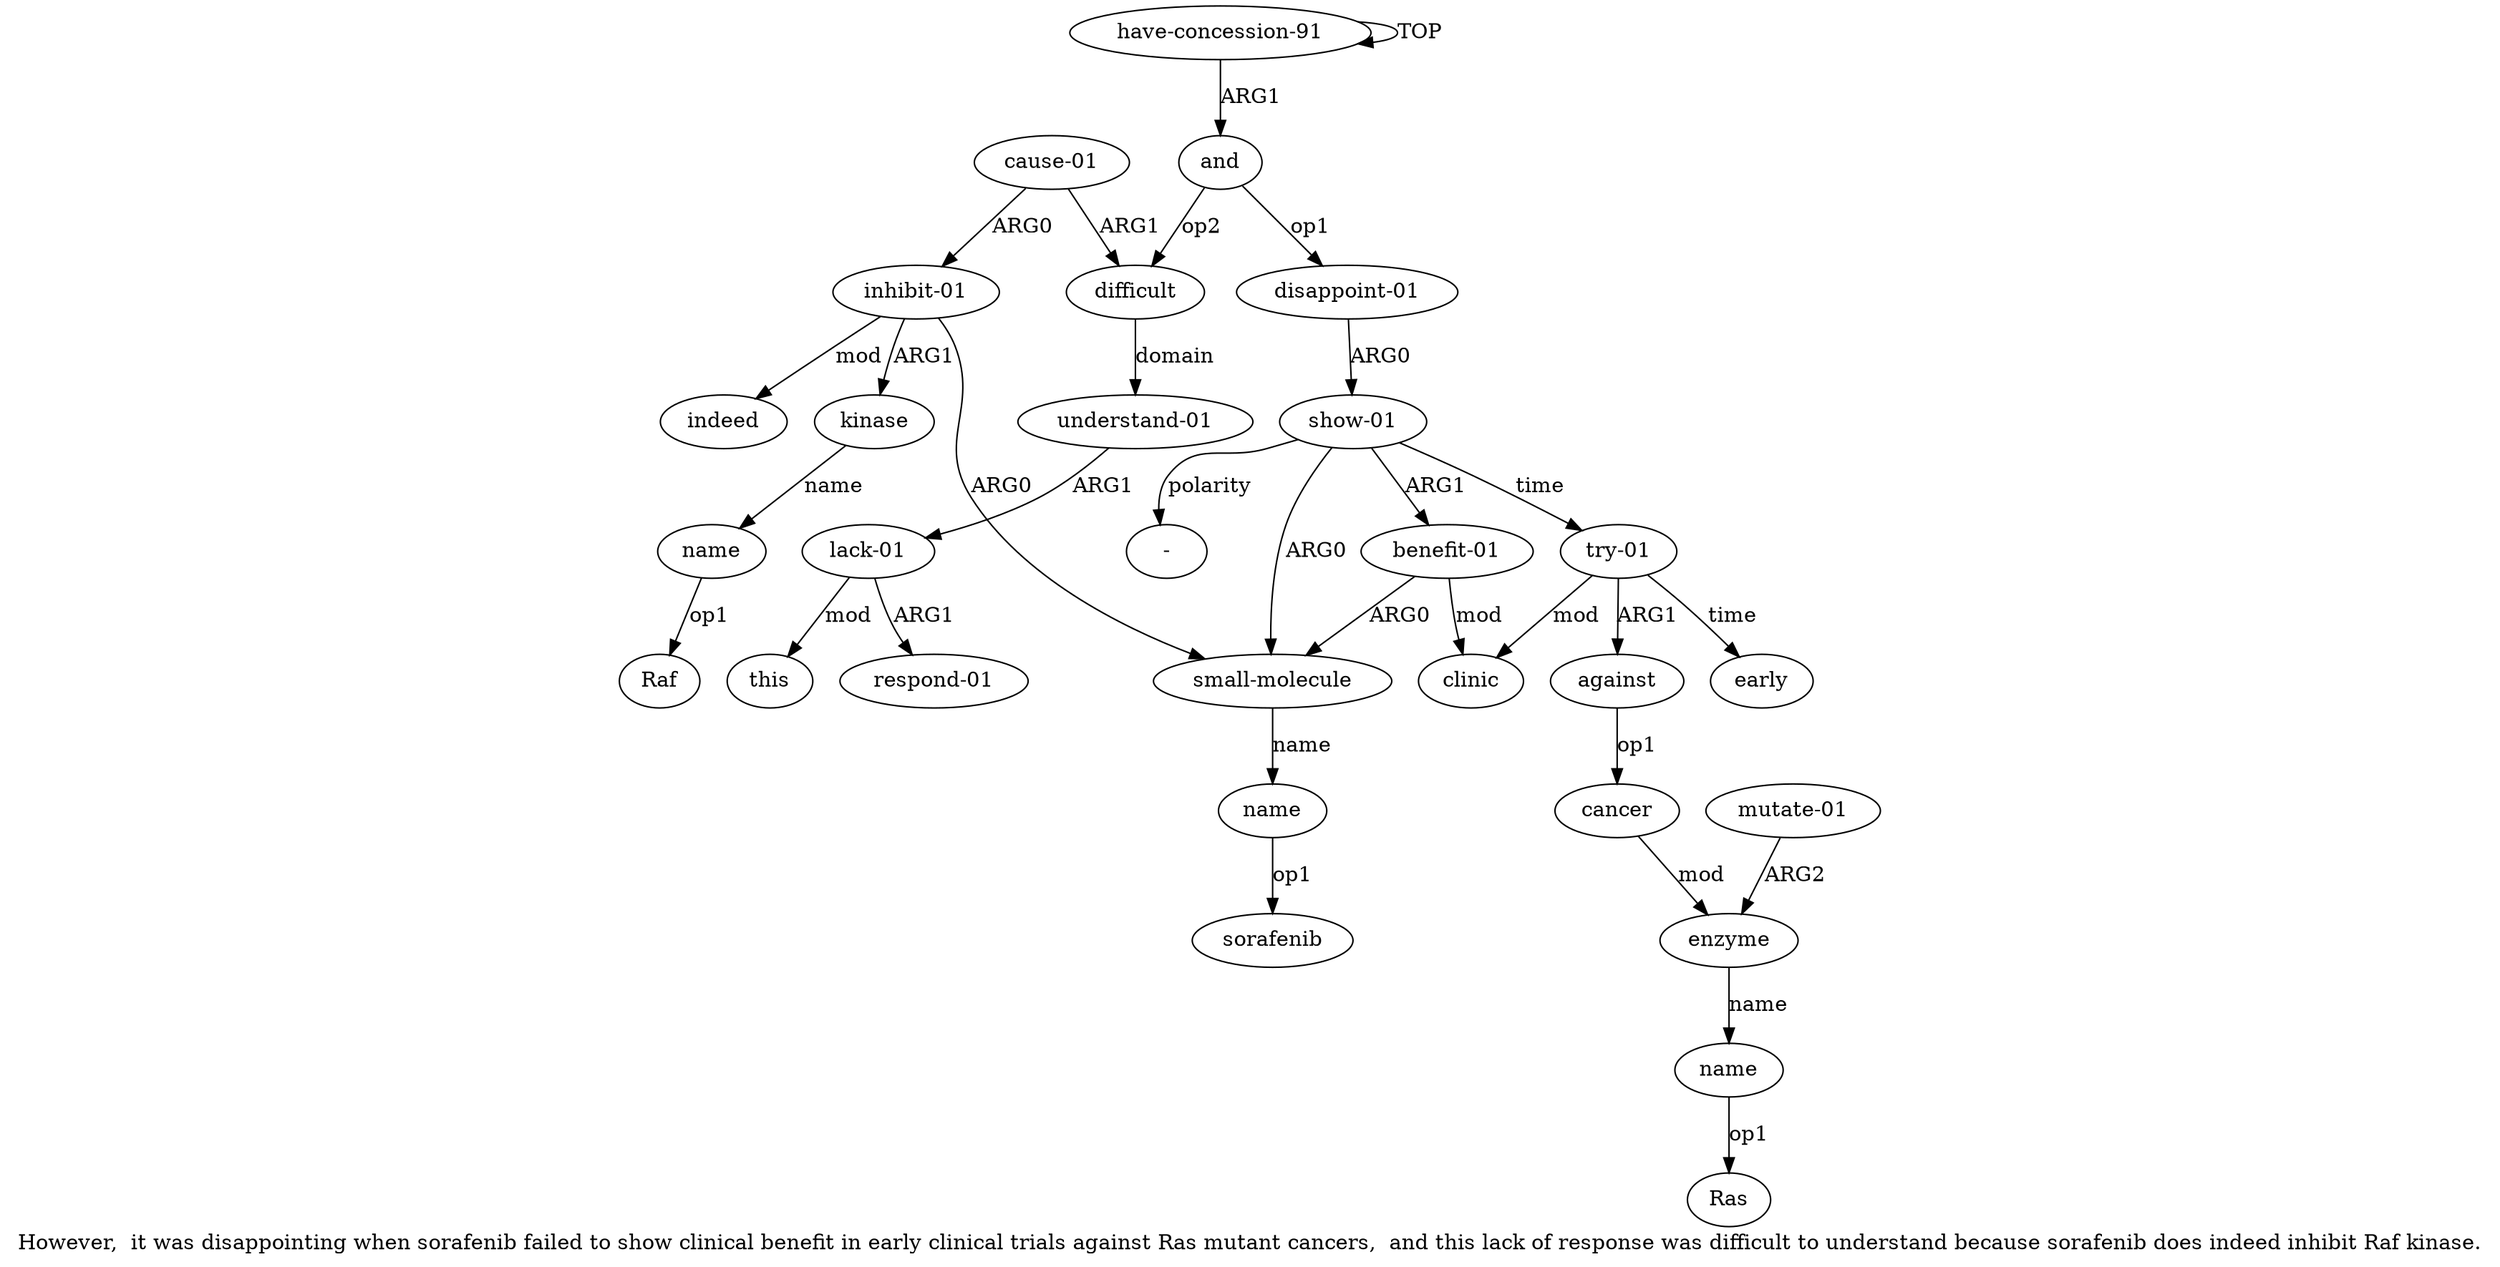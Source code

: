 digraph  {
	graph [label="However,  it was disappointing when sorafenib failed to show clinical benefit in early clinical trials against Ras mutant cancers,  \
and this lack of response was difficult to understand because sorafenib does indeed inhibit Raf kinase."];
	node [label="\N"];
	a20	 [color=black,
		gold_ind=20,
		gold_label="cause-01",
		label="cause-01",
		test_ind=20,
		test_label="cause-01"];
	a21	 [color=black,
		gold_ind=21,
		gold_label="inhibit-01",
		label="inhibit-01",
		test_ind=21,
		test_label="inhibit-01"];
	a20 -> a21 [key=0,
	color=black,
	gold_label=ARG0,
	label=ARG0,
	test_label=ARG0];
a15 [color=black,
	gold_ind=15,
	gold_label=difficult,
	label=difficult,
	test_ind=15,
	test_label=difficult];
a20 -> a15 [key=0,
color=black,
gold_label=ARG1,
label=ARG1,
test_label=ARG1];
a22 [color=black,
gold_ind=22,
gold_label=kinase,
label=kinase,
test_ind=22,
test_label=kinase];
a21 -> a22 [key=0,
color=black,
gold_label=ARG1,
label=ARG1,
test_label=ARG1];
a24 [color=black,
gold_ind=24,
gold_label=indeed,
label=indeed,
test_ind=24,
test_label=indeed];
a21 -> a24 [key=0,
color=black,
gold_label=mod,
label=mod,
test_label=mod];
a4 [color=black,
gold_ind=4,
gold_label="small-molecule",
label="small-molecule",
test_ind=4,
test_label="small-molecule"];
a21 -> a4 [key=0,
color=black,
gold_label=ARG0,
label=ARG0,
test_label=ARG0];
a23 [color=black,
gold_ind=23,
gold_label=name,
label=name,
test_ind=23,
test_label=name];
a22 -> a23 [key=0,
color=black,
gold_label=name,
label=name,
test_label=name];
"a23 Raf" [color=black,
gold_ind=-1,
gold_label=Raf,
label=Raf,
test_ind=-1,
test_label=Raf];
a23 -> "a23 Raf" [key=0,
color=black,
gold_label=op1,
label=op1,
test_label=op1];
"a3 -" [color=black,
gold_ind=-1,
gold_label="-",
label="-",
test_ind=-1,
test_label="-"];
"a5 sorafenib" [color=black,
gold_ind=-1,
gold_label=sorafenib,
label=sorafenib,
test_ind=-1,
test_label=sorafenib];
a16 [color=black,
gold_ind=16,
gold_label="understand-01",
label="understand-01",
test_ind=16,
test_label="understand-01"];
a15 -> a16 [key=0,
color=black,
gold_label=domain,
label=domain,
test_label=domain];
a14 [color=black,
gold_ind=14,
gold_label=early,
label=early,
test_ind=14,
test_label=early];
a17 [color=black,
gold_ind=17,
gold_label="lack-01",
label="lack-01",
test_ind=17,
test_label="lack-01"];
a19 [color=black,
gold_ind=19,
gold_label=this,
label=this,
test_ind=19,
test_label=this];
a17 -> a19 [key=0,
color=black,
gold_label=mod,
label=mod,
test_label=mod];
a18 [color=black,
gold_ind=18,
gold_label="respond-01",
label="respond-01",
test_ind=18,
test_label="respond-01"];
a17 -> a18 [key=0,
color=black,
gold_label=ARG1,
label=ARG1,
test_label=ARG1];
a16 -> a17 [key=0,
color=black,
gold_label=ARG1,
label=ARG1,
test_label=ARG1];
a11 [color=black,
gold_ind=11,
gold_label=enzyme,
label=enzyme,
test_ind=11,
test_label=enzyme];
a12 [color=black,
gold_ind=12,
gold_label=name,
label=name,
test_ind=12,
test_label=name];
a11 -> a12 [key=0,
color=black,
gold_label=name,
label=name,
test_label=name];
a10 [color=black,
gold_ind=10,
gold_label=cancer,
label=cancer,
test_ind=10,
test_label=cancer];
a10 -> a11 [key=0,
color=black,
gold_label=mod,
label=mod,
test_label=mod];
a13 [color=black,
gold_ind=13,
gold_label="mutate-01",
label="mutate-01",
test_ind=13,
test_label="mutate-01"];
a13 -> a11 [key=0,
color=black,
gold_label=ARG2,
label=ARG2,
test_label=ARG2];
"a12 Ras" [color=black,
gold_ind=-1,
gold_label=Ras,
label=Ras,
test_ind=-1,
test_label=Ras];
a12 -> "a12 Ras" [key=0,
color=black,
gold_label=op1,
label=op1,
test_label=op1];
a1 [color=black,
gold_ind=1,
gold_label=and,
label=and,
test_ind=1,
test_label=and];
a1 -> a15 [key=0,
color=black,
gold_label=op2,
label=op2,
test_label=op2];
a2 [color=black,
gold_ind=2,
gold_label="disappoint-01",
label="disappoint-01",
test_ind=2,
test_label="disappoint-01"];
a1 -> a2 [key=0,
color=black,
gold_label=op1,
label=op1,
test_label=op1];
a0 [color=black,
gold_ind=0,
gold_label="have-concession-91",
label="have-concession-91",
test_ind=0,
test_label="have-concession-91"];
a0 -> a1 [key=0,
color=black,
gold_label=ARG1,
label=ARG1,
test_label=ARG1];
a0 -> a0 [key=0,
color=black,
gold_label=TOP,
label=TOP,
test_label=TOP];
a3 [color=black,
gold_ind=3,
gold_label="show-01",
label="show-01",
test_ind=3,
test_label="show-01"];
a3 -> "a3 -" [key=0,
color=black,
gold_label=polarity,
label=polarity,
test_label=polarity];
a3 -> a4 [key=0,
color=black,
gold_label=ARG0,
label=ARG0,
test_label=ARG0];
a6 [color=black,
gold_ind=6,
gold_label="benefit-01",
label="benefit-01",
test_ind=6,
test_label="benefit-01"];
a3 -> a6 [key=0,
color=black,
gold_label=ARG1,
label=ARG1,
test_label=ARG1];
a8 [color=black,
gold_ind=8,
gold_label="try-01",
label="try-01",
test_ind=8,
test_label="try-01"];
a3 -> a8 [key=0,
color=black,
gold_label=time,
label=time,
test_label=time];
a2 -> a3 [key=0,
color=black,
gold_label=ARG0,
label=ARG0,
test_label=ARG0];
a5 [color=black,
gold_ind=5,
gold_label=name,
label=name,
test_ind=5,
test_label=name];
a5 -> "a5 sorafenib" [key=0,
color=black,
gold_label=op1,
label=op1,
test_label=op1];
a4 -> a5 [key=0,
color=black,
gold_label=name,
label=name,
test_label=name];
a7 [color=black,
gold_ind=7,
gold_label=clinic,
label=clinic,
test_ind=7,
test_label=clinic];
a6 -> a4 [key=0,
color=black,
gold_label=ARG0,
label=ARG0,
test_label=ARG0];
a6 -> a7 [key=0,
color=black,
gold_label=mod,
label=mod,
test_label=mod];
a9 [color=black,
gold_ind=9,
gold_label=against,
label=against,
test_ind=9,
test_label=against];
a9 -> a10 [key=0,
color=black,
gold_label=op1,
label=op1,
test_label=op1];
a8 -> a14 [key=0,
color=black,
gold_label=time,
label=time,
test_label=time];
a8 -> a7 [key=0,
color=black,
gold_label=mod,
label=mod,
test_label=mod];
a8 -> a9 [key=0,
color=black,
gold_label=ARG1,
label=ARG1,
test_label=ARG1];
}
